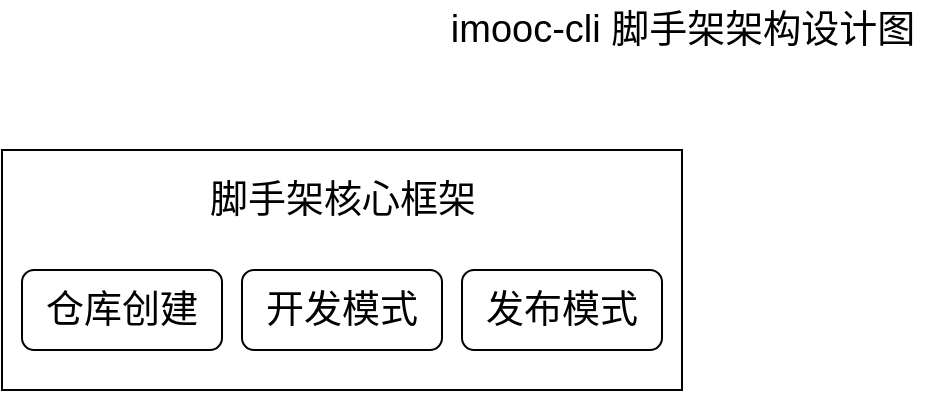 <mxfile version="15.8.3" type="github">
  <diagram id="1jp43f5wW6Zj-bq91B_3" name="Page-1">
    <mxGraphModel dx="744" dy="488" grid="1" gridSize="10" guides="1" tooltips="1" connect="1" arrows="1" fold="1" page="1" pageScale="1" pageWidth="827" pageHeight="1169" math="0" shadow="0">
      <root>
        <mxCell id="0" />
        <mxCell id="1" parent="0" />
        <mxCell id="x9bNbu9WcmkZBZvzYXTh-1" value="imooc-cli 脚手架架构设计图&lt;br style=&quot;font-size: 19px;&quot;&gt;" style="text;html=1;resizable=0;autosize=1;align=center;verticalAlign=middle;points=[];fillColor=none;strokeColor=none;rounded=0;strokeWidth=1;fontSize=19;" vertex="1" parent="1">
          <mxGeometry x="235" y="45" width="250" height="30" as="geometry" />
        </mxCell>
        <mxCell id="x9bNbu9WcmkZBZvzYXTh-2" value="" style="rounded=0;whiteSpace=wrap;html=1;fontSize=19;strokeWidth=1;horizontal=1;spacingTop=0;spacingBottom=0;spacingLeft=0;align=center;" vertex="1" parent="1">
          <mxGeometry x="20" y="120" width="340" height="120" as="geometry" />
        </mxCell>
        <mxCell id="x9bNbu9WcmkZBZvzYXTh-3" value="脚手架核心框架" style="text;html=1;resizable=0;autosize=1;align=center;verticalAlign=middle;points=[];fillColor=none;strokeColor=none;rounded=0;fontSize=19;" vertex="1" parent="1">
          <mxGeometry x="115" y="130" width="150" height="30" as="geometry" />
        </mxCell>
        <mxCell id="x9bNbu9WcmkZBZvzYXTh-5" value="仓库创建" style="rounded=1;whiteSpace=wrap;html=1;fontSize=19;strokeWidth=1;align=center;" vertex="1" parent="1">
          <mxGeometry x="30" y="180" width="100" height="40" as="geometry" />
        </mxCell>
        <mxCell id="x9bNbu9WcmkZBZvzYXTh-6" value="开发模式" style="rounded=1;whiteSpace=wrap;html=1;fontSize=19;strokeWidth=1;align=center;" vertex="1" parent="1">
          <mxGeometry x="140" y="180" width="100" height="40" as="geometry" />
        </mxCell>
        <mxCell id="x9bNbu9WcmkZBZvzYXTh-7" value="发布模式" style="rounded=1;whiteSpace=wrap;html=1;fontSize=19;strokeWidth=1;align=center;" vertex="1" parent="1">
          <mxGeometry x="250" y="180" width="100" height="40" as="geometry" />
        </mxCell>
      </root>
    </mxGraphModel>
  </diagram>
</mxfile>
